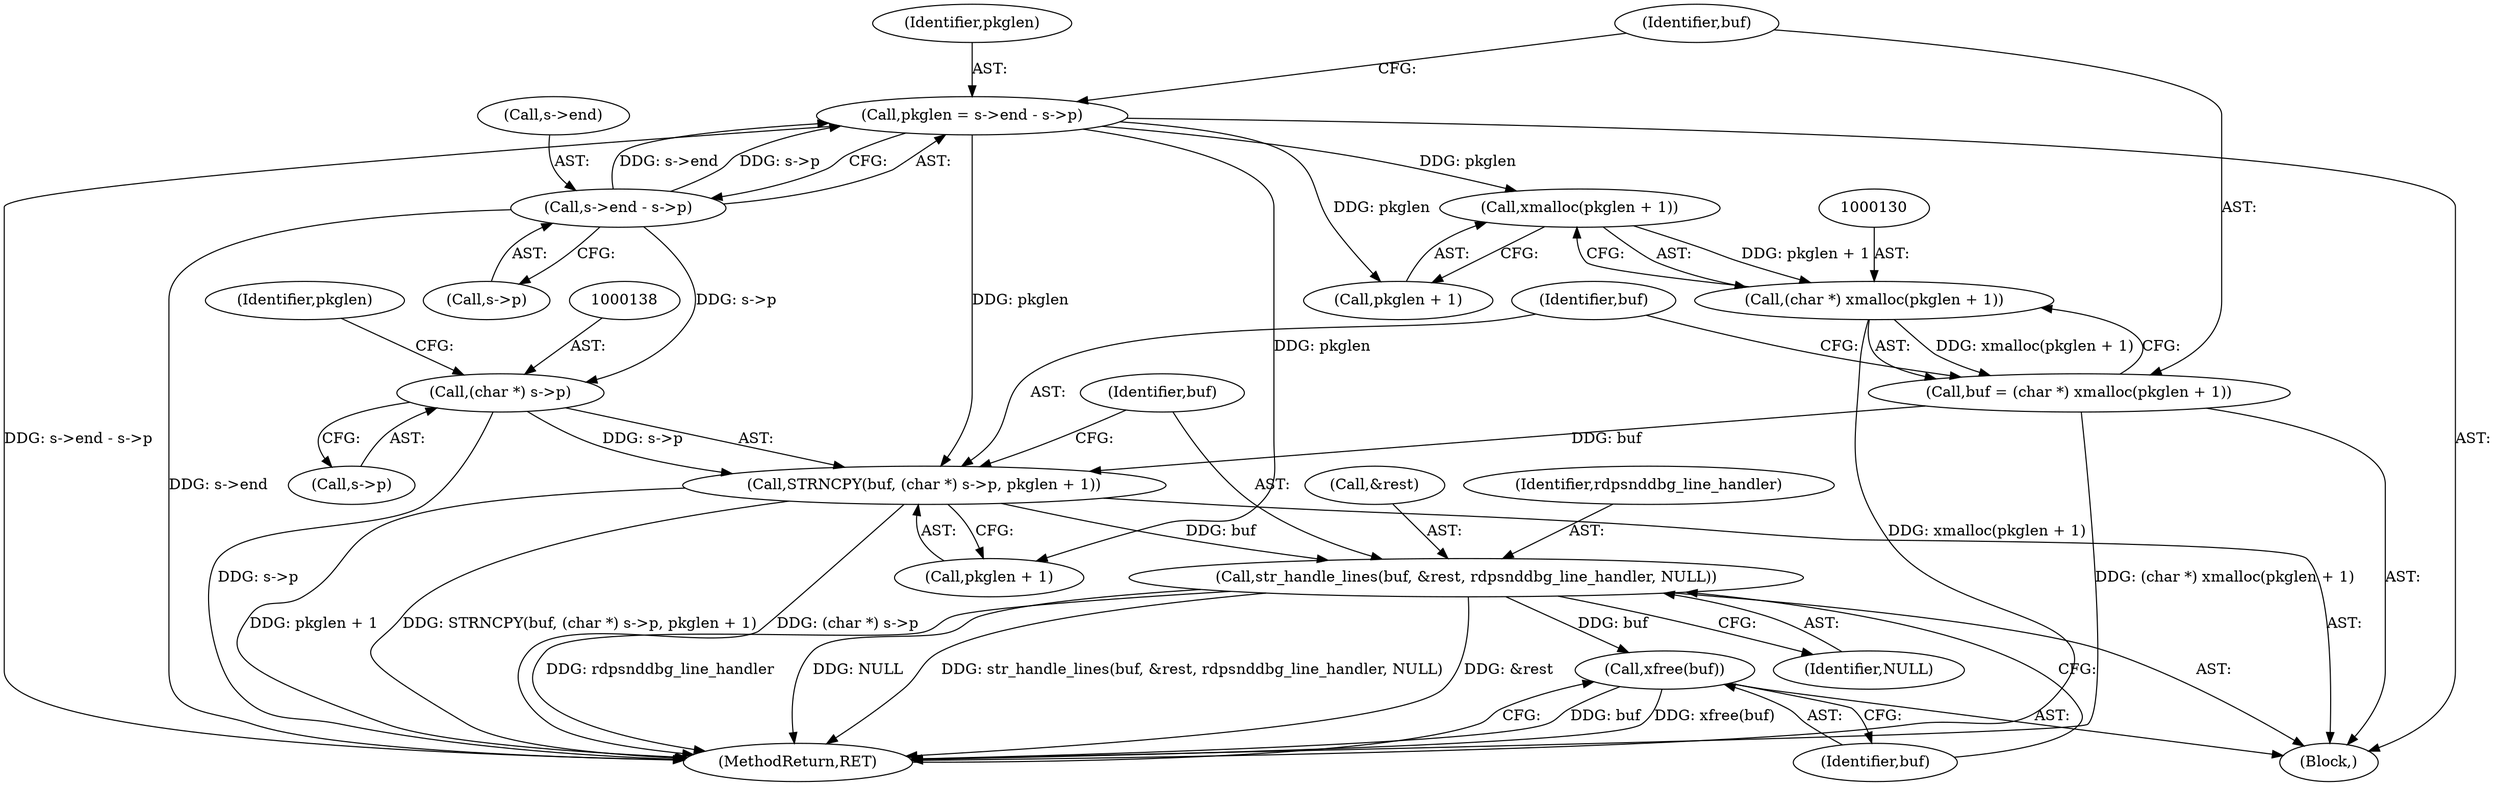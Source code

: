 digraph "0_rdesktop_4dca546d04321a610c1835010b5dad85163b65e1_12@pointer" {
"1000145" [label="(Call,str_handle_lines(buf, &rest, rdpsnddbg_line_handler, NULL))"];
"1000135" [label="(Call,STRNCPY(buf, (char *) s->p, pkglen + 1))"];
"1000127" [label="(Call,buf = (char *) xmalloc(pkglen + 1))"];
"1000129" [label="(Call,(char *) xmalloc(pkglen + 1))"];
"1000131" [label="(Call,xmalloc(pkglen + 1))"];
"1000118" [label="(Call,pkglen = s->end - s->p)"];
"1000120" [label="(Call,s->end - s->p)"];
"1000137" [label="(Call,(char *) s->p)"];
"1000151" [label="(Call,xfree(buf))"];
"1000127" [label="(Call,buf = (char *) xmalloc(pkglen + 1))"];
"1000136" [label="(Identifier,buf)"];
"1000151" [label="(Call,xfree(buf))"];
"1000121" [label="(Call,s->end)"];
"1000129" [label="(Call,(char *) xmalloc(pkglen + 1))"];
"1000124" [label="(Call,s->p)"];
"1000142" [label="(Call,pkglen + 1)"];
"1000152" [label="(Identifier,buf)"];
"1000137" [label="(Call,(char *) s->p)"];
"1000119" [label="(Identifier,pkglen)"];
"1000128" [label="(Identifier,buf)"];
"1000135" [label="(Call,STRNCPY(buf, (char *) s->p, pkglen + 1))"];
"1000118" [label="(Call,pkglen = s->end - s->p)"];
"1000146" [label="(Identifier,buf)"];
"1000120" [label="(Call,s->end - s->p)"];
"1000143" [label="(Identifier,pkglen)"];
"1000150" [label="(Identifier,NULL)"];
"1000139" [label="(Call,s->p)"];
"1000145" [label="(Call,str_handle_lines(buf, &rest, rdpsnddbg_line_handler, NULL))"];
"1000147" [label="(Call,&rest)"];
"1000132" [label="(Call,pkglen + 1)"];
"1000103" [label="(Block,)"];
"1000153" [label="(MethodReturn,RET)"];
"1000149" [label="(Identifier,rdpsnddbg_line_handler)"];
"1000131" [label="(Call,xmalloc(pkglen + 1))"];
"1000145" -> "1000103"  [label="AST: "];
"1000145" -> "1000150"  [label="CFG: "];
"1000146" -> "1000145"  [label="AST: "];
"1000147" -> "1000145"  [label="AST: "];
"1000149" -> "1000145"  [label="AST: "];
"1000150" -> "1000145"  [label="AST: "];
"1000152" -> "1000145"  [label="CFG: "];
"1000145" -> "1000153"  [label="DDG: rdpsnddbg_line_handler"];
"1000145" -> "1000153"  [label="DDG: NULL"];
"1000145" -> "1000153"  [label="DDG: str_handle_lines(buf, &rest, rdpsnddbg_line_handler, NULL)"];
"1000145" -> "1000153"  [label="DDG: &rest"];
"1000135" -> "1000145"  [label="DDG: buf"];
"1000145" -> "1000151"  [label="DDG: buf"];
"1000135" -> "1000103"  [label="AST: "];
"1000135" -> "1000142"  [label="CFG: "];
"1000136" -> "1000135"  [label="AST: "];
"1000137" -> "1000135"  [label="AST: "];
"1000142" -> "1000135"  [label="AST: "];
"1000146" -> "1000135"  [label="CFG: "];
"1000135" -> "1000153"  [label="DDG: pkglen + 1"];
"1000135" -> "1000153"  [label="DDG: STRNCPY(buf, (char *) s->p, pkglen + 1)"];
"1000135" -> "1000153"  [label="DDG: (char *) s->p"];
"1000127" -> "1000135"  [label="DDG: buf"];
"1000137" -> "1000135"  [label="DDG: s->p"];
"1000118" -> "1000135"  [label="DDG: pkglen"];
"1000127" -> "1000103"  [label="AST: "];
"1000127" -> "1000129"  [label="CFG: "];
"1000128" -> "1000127"  [label="AST: "];
"1000129" -> "1000127"  [label="AST: "];
"1000136" -> "1000127"  [label="CFG: "];
"1000127" -> "1000153"  [label="DDG: (char *) xmalloc(pkglen + 1)"];
"1000129" -> "1000127"  [label="DDG: xmalloc(pkglen + 1)"];
"1000129" -> "1000131"  [label="CFG: "];
"1000130" -> "1000129"  [label="AST: "];
"1000131" -> "1000129"  [label="AST: "];
"1000129" -> "1000153"  [label="DDG: xmalloc(pkglen + 1)"];
"1000131" -> "1000129"  [label="DDG: pkglen + 1"];
"1000131" -> "1000132"  [label="CFG: "];
"1000132" -> "1000131"  [label="AST: "];
"1000118" -> "1000131"  [label="DDG: pkglen"];
"1000118" -> "1000103"  [label="AST: "];
"1000118" -> "1000120"  [label="CFG: "];
"1000119" -> "1000118"  [label="AST: "];
"1000120" -> "1000118"  [label="AST: "];
"1000128" -> "1000118"  [label="CFG: "];
"1000118" -> "1000153"  [label="DDG: s->end - s->p"];
"1000120" -> "1000118"  [label="DDG: s->end"];
"1000120" -> "1000118"  [label="DDG: s->p"];
"1000118" -> "1000132"  [label="DDG: pkglen"];
"1000118" -> "1000142"  [label="DDG: pkglen"];
"1000120" -> "1000124"  [label="CFG: "];
"1000121" -> "1000120"  [label="AST: "];
"1000124" -> "1000120"  [label="AST: "];
"1000120" -> "1000153"  [label="DDG: s->end"];
"1000120" -> "1000137"  [label="DDG: s->p"];
"1000137" -> "1000139"  [label="CFG: "];
"1000138" -> "1000137"  [label="AST: "];
"1000139" -> "1000137"  [label="AST: "];
"1000143" -> "1000137"  [label="CFG: "];
"1000137" -> "1000153"  [label="DDG: s->p"];
"1000151" -> "1000103"  [label="AST: "];
"1000151" -> "1000152"  [label="CFG: "];
"1000152" -> "1000151"  [label="AST: "];
"1000153" -> "1000151"  [label="CFG: "];
"1000151" -> "1000153"  [label="DDG: buf"];
"1000151" -> "1000153"  [label="DDG: xfree(buf)"];
}
